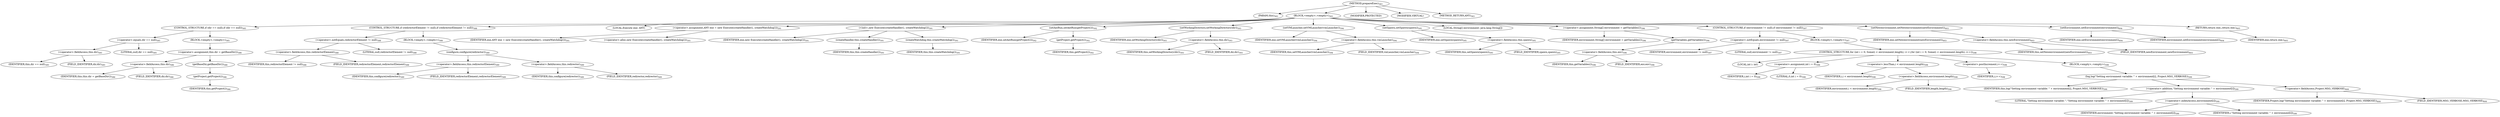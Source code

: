 digraph "prepareExec" {  
"1242" [label = <(METHOD,prepareExec)<SUB>583</SUB>> ]
"66" [label = <(PARAM,this)<SUB>583</SUB>> ]
"1243" [label = <(BLOCK,&lt;empty&gt;,&lt;empty&gt;)<SUB>583</SUB>> ]
"1244" [label = <(CONTROL_STRUCTURE,if (dir == null),if (dir == null))<SUB>585</SUB>> ]
"1245" [label = <(&lt;operator&gt;.equals,dir == null)<SUB>585</SUB>> ]
"1246" [label = <(&lt;operator&gt;.fieldAccess,this.dir)<SUB>585</SUB>> ]
"1247" [label = <(IDENTIFIER,this,dir == null)<SUB>585</SUB>> ]
"1248" [label = <(FIELD_IDENTIFIER,dir,dir)<SUB>585</SUB>> ]
"1249" [label = <(LITERAL,null,dir == null)<SUB>585</SUB>> ]
"1250" [label = <(BLOCK,&lt;empty&gt;,&lt;empty&gt;)<SUB>585</SUB>> ]
"1251" [label = <(&lt;operator&gt;.assignment,this.dir = getBaseDir())<SUB>586</SUB>> ]
"1252" [label = <(&lt;operator&gt;.fieldAccess,this.dir)<SUB>586</SUB>> ]
"1253" [label = <(IDENTIFIER,this,this.dir = getBaseDir())<SUB>586</SUB>> ]
"1254" [label = <(FIELD_IDENTIFIER,dir,dir)<SUB>586</SUB>> ]
"1255" [label = <(getBaseDir,getBaseDir())<SUB>586</SUB>> ]
"1256" [label = <(getProject,getProject())<SUB>586</SUB>> ]
"65" [label = <(IDENTIFIER,this,getProject())<SUB>586</SUB>> ]
"1257" [label = <(CONTROL_STRUCTURE,if (redirectorElement != null),if (redirectorElement != null))<SUB>588</SUB>> ]
"1258" [label = <(&lt;operator&gt;.notEquals,redirectorElement != null)<SUB>588</SUB>> ]
"1259" [label = <(&lt;operator&gt;.fieldAccess,this.redirectorElement)<SUB>588</SUB>> ]
"1260" [label = <(IDENTIFIER,this,redirectorElement != null)<SUB>588</SUB>> ]
"1261" [label = <(FIELD_IDENTIFIER,redirectorElement,redirectorElement)<SUB>588</SUB>> ]
"1262" [label = <(LITERAL,null,redirectorElement != null)<SUB>588</SUB>> ]
"1263" [label = <(BLOCK,&lt;empty&gt;,&lt;empty&gt;)<SUB>588</SUB>> ]
"1264" [label = <(configure,configure(redirector))<SUB>589</SUB>> ]
"1265" [label = <(&lt;operator&gt;.fieldAccess,this.redirectorElement)<SUB>589</SUB>> ]
"1266" [label = <(IDENTIFIER,this,configure(redirector))<SUB>589</SUB>> ]
"1267" [label = <(FIELD_IDENTIFIER,redirectorElement,redirectorElement)<SUB>589</SUB>> ]
"1268" [label = <(&lt;operator&gt;.fieldAccess,this.redirector)<SUB>589</SUB>> ]
"1269" [label = <(IDENTIFIER,this,configure(redirector))<SUB>589</SUB>> ]
"1270" [label = <(FIELD_IDENTIFIER,redirector,redirector)<SUB>589</SUB>> ]
"70" [label = <(LOCAL,Execute exe: ANY)> ]
"1271" [label = <(&lt;operator&gt;.assignment,ANY exe = new Execute(createHandler(), createWatchdog()))<SUB>591</SUB>> ]
"1272" [label = <(IDENTIFIER,exe,ANY exe = new Execute(createHandler(), createWatchdog()))<SUB>591</SUB>> ]
"1273" [label = <(&lt;operator&gt;.alloc,new Execute(createHandler(), createWatchdog()))<SUB>591</SUB>> ]
"1274" [label = <(&lt;init&gt;,new Execute(createHandler(), createWatchdog()))<SUB>591</SUB>> ]
"69" [label = <(IDENTIFIER,exe,new Execute(createHandler(), createWatchdog()))<SUB>591</SUB>> ]
"1275" [label = <(createHandler,this.createHandler())<SUB>591</SUB>> ]
"67" [label = <(IDENTIFIER,this,this.createHandler())<SUB>591</SUB>> ]
"1276" [label = <(createWatchdog,this.createWatchdog())<SUB>591</SUB>> ]
"68" [label = <(IDENTIFIER,this,this.createWatchdog())<SUB>591</SUB>> ]
"1277" [label = <(setAntRun,setAntRun(getProject()))<SUB>592</SUB>> ]
"1278" [label = <(IDENTIFIER,exe,setAntRun(getProject()))<SUB>592</SUB>> ]
"1279" [label = <(getProject,getProject())<SUB>592</SUB>> ]
"71" [label = <(IDENTIFIER,this,getProject())<SUB>592</SUB>> ]
"1280" [label = <(setWorkingDirectory,setWorkingDirectory(dir))<SUB>593</SUB>> ]
"1281" [label = <(IDENTIFIER,exe,setWorkingDirectory(dir))<SUB>593</SUB>> ]
"1282" [label = <(&lt;operator&gt;.fieldAccess,this.dir)<SUB>593</SUB>> ]
"1283" [label = <(IDENTIFIER,this,setWorkingDirectory(dir))<SUB>593</SUB>> ]
"1284" [label = <(FIELD_IDENTIFIER,dir,dir)<SUB>593</SUB>> ]
"1285" [label = <(setVMLauncher,setVMLauncher(vmLauncher))<SUB>594</SUB>> ]
"1286" [label = <(IDENTIFIER,exe,setVMLauncher(vmLauncher))<SUB>594</SUB>> ]
"1287" [label = <(&lt;operator&gt;.fieldAccess,this.vmLauncher)<SUB>594</SUB>> ]
"1288" [label = <(IDENTIFIER,this,setVMLauncher(vmLauncher))<SUB>594</SUB>> ]
"1289" [label = <(FIELD_IDENTIFIER,vmLauncher,vmLauncher)<SUB>594</SUB>> ]
"1290" [label = <(setSpawn,setSpawn(spawn))<SUB>595</SUB>> ]
"1291" [label = <(IDENTIFIER,exe,setSpawn(spawn))<SUB>595</SUB>> ]
"1292" [label = <(&lt;operator&gt;.fieldAccess,this.spawn)<SUB>595</SUB>> ]
"1293" [label = <(IDENTIFIER,this,setSpawn(spawn))<SUB>595</SUB>> ]
"1294" [label = <(FIELD_IDENTIFIER,spawn,spawn)<SUB>595</SUB>> ]
"1295" [label = <(LOCAL,String[] environment: java.lang.String[])> ]
"1296" [label = <(&lt;operator&gt;.assignment,String[] environment = getVariables())<SUB>596</SUB>> ]
"1297" [label = <(IDENTIFIER,environment,String[] environment = getVariables())<SUB>596</SUB>> ]
"1298" [label = <(getVariables,getVariables())<SUB>596</SUB>> ]
"1299" [label = <(&lt;operator&gt;.fieldAccess,this.env)<SUB>596</SUB>> ]
"1300" [label = <(IDENTIFIER,this,getVariables())<SUB>596</SUB>> ]
"1301" [label = <(FIELD_IDENTIFIER,env,env)<SUB>596</SUB>> ]
"1302" [label = <(CONTROL_STRUCTURE,if (environment != null),if (environment != null))<SUB>597</SUB>> ]
"1303" [label = <(&lt;operator&gt;.notEquals,environment != null)<SUB>597</SUB>> ]
"1304" [label = <(IDENTIFIER,environment,environment != null)<SUB>597</SUB>> ]
"1305" [label = <(LITERAL,null,environment != null)<SUB>597</SUB>> ]
"1306" [label = <(BLOCK,&lt;empty&gt;,&lt;empty&gt;)<SUB>597</SUB>> ]
"1307" [label = <(CONTROL_STRUCTURE,for (int i = 0; Some(i &lt; environment.length); i++),for (int i = 0; Some(i &lt; environment.length); i++))<SUB>598</SUB>> ]
"1308" [label = <(LOCAL,int i: int)> ]
"1309" [label = <(&lt;operator&gt;.assignment,int i = 0)<SUB>598</SUB>> ]
"1310" [label = <(IDENTIFIER,i,int i = 0)<SUB>598</SUB>> ]
"1311" [label = <(LITERAL,0,int i = 0)<SUB>598</SUB>> ]
"1312" [label = <(&lt;operator&gt;.lessThan,i &lt; environment.length)<SUB>598</SUB>> ]
"1313" [label = <(IDENTIFIER,i,i &lt; environment.length)<SUB>598</SUB>> ]
"1314" [label = <(&lt;operator&gt;.fieldAccess,environment.length)<SUB>598</SUB>> ]
"1315" [label = <(IDENTIFIER,environment,i &lt; environment.length)<SUB>598</SUB>> ]
"1316" [label = <(FIELD_IDENTIFIER,length,length)<SUB>598</SUB>> ]
"1317" [label = <(&lt;operator&gt;.postIncrement,i++)<SUB>598</SUB>> ]
"1318" [label = <(IDENTIFIER,i,i++)<SUB>598</SUB>> ]
"1319" [label = <(BLOCK,&lt;empty&gt;,&lt;empty&gt;)<SUB>598</SUB>> ]
"1320" [label = <(log,log(&quot;Setting environment variable: &quot; + environment[i], Project.MSG_VERBOSE))<SUB>599</SUB>> ]
"72" [label = <(IDENTIFIER,this,log(&quot;Setting environment variable: &quot; + environment[i], Project.MSG_VERBOSE))<SUB>599</SUB>> ]
"1321" [label = <(&lt;operator&gt;.addition,&quot;Setting environment variable: &quot; + environment[i])<SUB>599</SUB>> ]
"1322" [label = <(LITERAL,&quot;Setting environment variable: &quot;,&quot;Setting environment variable: &quot; + environment[i])<SUB>599</SUB>> ]
"1323" [label = <(&lt;operator&gt;.indexAccess,environment[i])<SUB>599</SUB>> ]
"1324" [label = <(IDENTIFIER,environment,&quot;Setting environment variable: &quot; + environment[i])<SUB>599</SUB>> ]
"1325" [label = <(IDENTIFIER,i,&quot;Setting environment variable: &quot; + environment[i])<SUB>599</SUB>> ]
"1326" [label = <(&lt;operator&gt;.fieldAccess,Project.MSG_VERBOSE)<SUB>600</SUB>> ]
"1327" [label = <(IDENTIFIER,Project,log(&quot;Setting environment variable: &quot; + environment[i], Project.MSG_VERBOSE))<SUB>600</SUB>> ]
"1328" [label = <(FIELD_IDENTIFIER,MSG_VERBOSE,MSG_VERBOSE)<SUB>600</SUB>> ]
"1329" [label = <(setNewenvironment,setNewenvironment(newEnvironment))<SUB>603</SUB>> ]
"1330" [label = <(IDENTIFIER,exe,setNewenvironment(newEnvironment))<SUB>603</SUB>> ]
"1331" [label = <(&lt;operator&gt;.fieldAccess,this.newEnvironment)<SUB>603</SUB>> ]
"1332" [label = <(IDENTIFIER,this,setNewenvironment(newEnvironment))<SUB>603</SUB>> ]
"1333" [label = <(FIELD_IDENTIFIER,newEnvironment,newEnvironment)<SUB>603</SUB>> ]
"1334" [label = <(setEnvironment,setEnvironment(environment))<SUB>604</SUB>> ]
"1335" [label = <(IDENTIFIER,exe,setEnvironment(environment))<SUB>604</SUB>> ]
"1336" [label = <(IDENTIFIER,environment,setEnvironment(environment))<SUB>604</SUB>> ]
"1337" [label = <(RETURN,return exe;,return exe;)<SUB>605</SUB>> ]
"1338" [label = <(IDENTIFIER,exe,return exe;)<SUB>605</SUB>> ]
"1339" [label = <(MODIFIER,PROTECTED)> ]
"1340" [label = <(MODIFIER,VIRTUAL)> ]
"1341" [label = <(METHOD_RETURN,ANY)<SUB>583</SUB>> ]
  "1242" -> "66" 
  "1242" -> "1243" 
  "1242" -> "1339" 
  "1242" -> "1340" 
  "1242" -> "1341" 
  "1243" -> "1244" 
  "1243" -> "1257" 
  "1243" -> "70" 
  "1243" -> "1271" 
  "1243" -> "1274" 
  "1243" -> "1277" 
  "1243" -> "1280" 
  "1243" -> "1285" 
  "1243" -> "1290" 
  "1243" -> "1295" 
  "1243" -> "1296" 
  "1243" -> "1302" 
  "1243" -> "1329" 
  "1243" -> "1334" 
  "1243" -> "1337" 
  "1244" -> "1245" 
  "1244" -> "1250" 
  "1245" -> "1246" 
  "1245" -> "1249" 
  "1246" -> "1247" 
  "1246" -> "1248" 
  "1250" -> "1251" 
  "1251" -> "1252" 
  "1251" -> "1255" 
  "1252" -> "1253" 
  "1252" -> "1254" 
  "1255" -> "1256" 
  "1256" -> "65" 
  "1257" -> "1258" 
  "1257" -> "1263" 
  "1258" -> "1259" 
  "1258" -> "1262" 
  "1259" -> "1260" 
  "1259" -> "1261" 
  "1263" -> "1264" 
  "1264" -> "1265" 
  "1264" -> "1268" 
  "1265" -> "1266" 
  "1265" -> "1267" 
  "1268" -> "1269" 
  "1268" -> "1270" 
  "1271" -> "1272" 
  "1271" -> "1273" 
  "1274" -> "69" 
  "1274" -> "1275" 
  "1274" -> "1276" 
  "1275" -> "67" 
  "1276" -> "68" 
  "1277" -> "1278" 
  "1277" -> "1279" 
  "1279" -> "71" 
  "1280" -> "1281" 
  "1280" -> "1282" 
  "1282" -> "1283" 
  "1282" -> "1284" 
  "1285" -> "1286" 
  "1285" -> "1287" 
  "1287" -> "1288" 
  "1287" -> "1289" 
  "1290" -> "1291" 
  "1290" -> "1292" 
  "1292" -> "1293" 
  "1292" -> "1294" 
  "1296" -> "1297" 
  "1296" -> "1298" 
  "1298" -> "1299" 
  "1299" -> "1300" 
  "1299" -> "1301" 
  "1302" -> "1303" 
  "1302" -> "1306" 
  "1303" -> "1304" 
  "1303" -> "1305" 
  "1306" -> "1307" 
  "1307" -> "1308" 
  "1307" -> "1309" 
  "1307" -> "1312" 
  "1307" -> "1317" 
  "1307" -> "1319" 
  "1309" -> "1310" 
  "1309" -> "1311" 
  "1312" -> "1313" 
  "1312" -> "1314" 
  "1314" -> "1315" 
  "1314" -> "1316" 
  "1317" -> "1318" 
  "1319" -> "1320" 
  "1320" -> "72" 
  "1320" -> "1321" 
  "1320" -> "1326" 
  "1321" -> "1322" 
  "1321" -> "1323" 
  "1323" -> "1324" 
  "1323" -> "1325" 
  "1326" -> "1327" 
  "1326" -> "1328" 
  "1329" -> "1330" 
  "1329" -> "1331" 
  "1331" -> "1332" 
  "1331" -> "1333" 
  "1334" -> "1335" 
  "1334" -> "1336" 
  "1337" -> "1338" 
}
